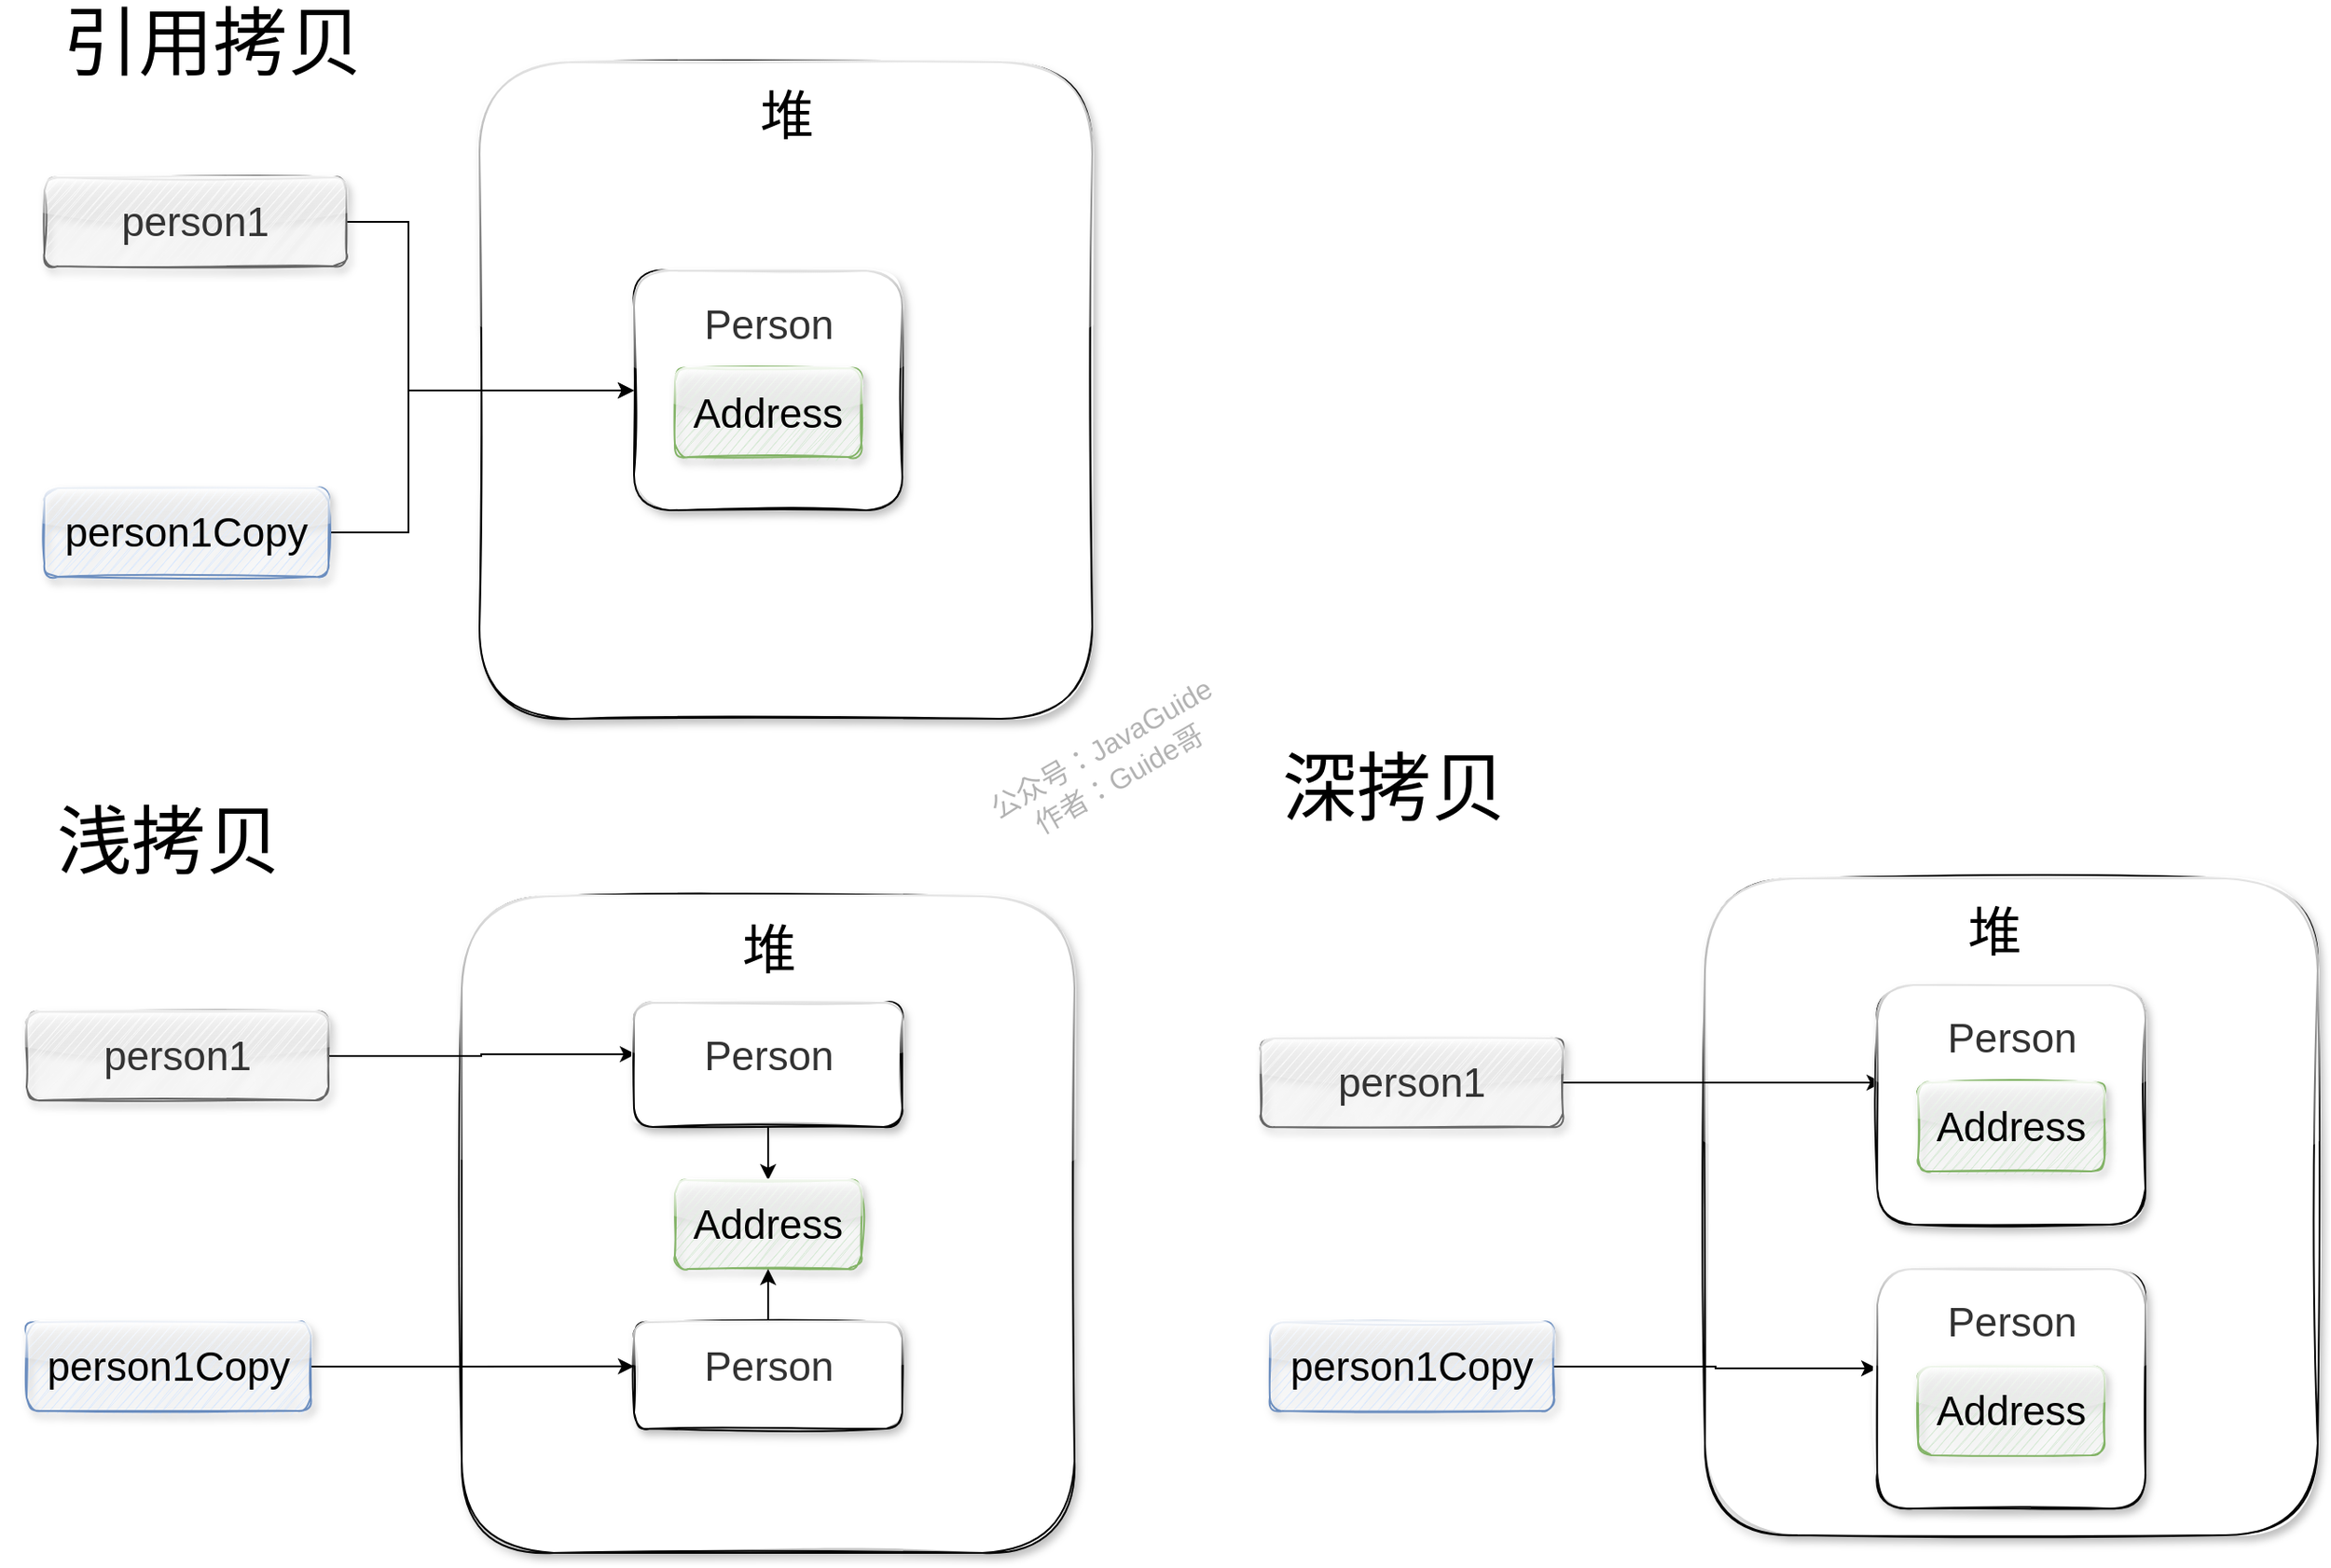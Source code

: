 <mxfile version="13.4.5" type="device"><diagram id="KJUpccsywgqX94dHTPwA" name="Page-1"><mxGraphModel dx="1106" dy="2166" grid="1" gridSize="10" guides="1" tooltips="1" connect="1" arrows="1" fold="1" page="1" pageScale="1" pageWidth="827" pageHeight="1169" math="0" shadow="0"><root><mxCell id="0"/><mxCell id="1" parent="0"/><mxCell id="whQnjbekp2vgml7uDTTP-35" value="" style="rounded=1;whiteSpace=wrap;html=1;glass=1;shadow=1;sketch=1;" parent="1" vertex="1"><mxGeometry x="1000" y="260" width="345" height="370" as="geometry"/></mxCell><mxCell id="whQnjbekp2vgml7uDTTP-47" style="edgeStyle=orthogonalEdgeStyle;rounded=0;orthogonalLoop=1;jettySize=auto;html=1;entryX=0;entryY=0.415;entryDx=0;entryDy=0;entryPerimeter=0;" parent="1" source="whQnjbekp2vgml7uDTTP-37" target="whQnjbekp2vgml7uDTTP-44" edge="1"><mxGeometry relative="1" as="geometry"/></mxCell><mxCell id="whQnjbekp2vgml7uDTTP-37" value="&lt;font style=&quot;font-size: 23px&quot;&gt;person1Copy&lt;/font&gt;" style="rounded=1;whiteSpace=wrap;html=1;glass=1;shadow=1;sketch=1;fillColor=#dae8fc;strokeColor=#6c8ebf;" parent="1" vertex="1"><mxGeometry x="755" y="510" width="160" height="50" as="geometry"/></mxCell><mxCell id="whQnjbekp2vgml7uDTTP-48" style="edgeStyle=orthogonalEdgeStyle;rounded=0;orthogonalLoop=1;jettySize=auto;html=1;entryX=0.02;entryY=0.407;entryDx=0;entryDy=0;entryPerimeter=0;" parent="1" source="whQnjbekp2vgml7uDTTP-39" target="whQnjbekp2vgml7uDTTP-41" edge="1"><mxGeometry relative="1" as="geometry"/></mxCell><mxCell id="whQnjbekp2vgml7uDTTP-39" value="&lt;font style=&quot;font-size: 23px&quot;&gt;person1&lt;/font&gt;" style="rounded=1;whiteSpace=wrap;html=1;glass=1;shadow=1;sketch=1;fillColor=#f5f5f5;strokeColor=#666666;fontColor=#333333;" parent="1" vertex="1"><mxGeometry x="750" y="350" width="170" height="50" as="geometry"/></mxCell><mxCell id="whQnjbekp2vgml7uDTTP-41" value="" style="rounded=1;whiteSpace=wrap;html=1;glass=1;shadow=1;sketch=1;" parent="1" vertex="1"><mxGeometry x="1097" y="320" width="151" height="135" as="geometry"/></mxCell><mxCell id="whQnjbekp2vgml7uDTTP-42" value="&lt;font style=&quot;font-size: 23px&quot;&gt;Address&lt;/font&gt;" style="rounded=1;whiteSpace=wrap;html=1;glass=1;shadow=1;sketch=1;fillColor=#d5e8d4;strokeColor=#82b366;" parent="1" vertex="1"><mxGeometry x="1120" y="375" width="105" height="50" as="geometry"/></mxCell><mxCell id="whQnjbekp2vgml7uDTTP-43" value="&lt;font color=&quot;#333333&quot;&gt;&lt;span style=&quot;font-size: 23px&quot;&gt;Person&lt;/span&gt;&lt;/font&gt;" style="text;html=1;strokeColor=none;fillColor=none;align=center;verticalAlign=middle;whiteSpace=wrap;rounded=0;" parent="1" vertex="1"><mxGeometry x="1152.5" y="340" width="40" height="20" as="geometry"/></mxCell><mxCell id="whQnjbekp2vgml7uDTTP-44" value="" style="rounded=1;whiteSpace=wrap;html=1;glass=1;shadow=1;sketch=1;" parent="1" vertex="1"><mxGeometry x="1097" y="480" width="151" height="135" as="geometry"/></mxCell><mxCell id="whQnjbekp2vgml7uDTTP-45" value="&lt;font style=&quot;font-size: 23px&quot;&gt;Address&lt;/font&gt;" style="rounded=1;whiteSpace=wrap;html=1;glass=1;shadow=1;sketch=1;fillColor=#d5e8d4;strokeColor=#82b366;" parent="1" vertex="1"><mxGeometry x="1120" y="535" width="105" height="50" as="geometry"/></mxCell><mxCell id="whQnjbekp2vgml7uDTTP-46" value="&lt;font color=&quot;#333333&quot;&gt;&lt;span style=&quot;font-size: 23px&quot;&gt;Person&lt;/span&gt;&lt;/font&gt;" style="text;html=1;strokeColor=none;fillColor=none;align=center;verticalAlign=middle;whiteSpace=wrap;rounded=0;" parent="1" vertex="1"><mxGeometry x="1152.5" y="500" width="40" height="20" as="geometry"/></mxCell><mxCell id="whQnjbekp2vgml7uDTTP-49" value="" style="rounded=1;whiteSpace=wrap;html=1;glass=1;shadow=1;sketch=1;" parent="1" vertex="1"><mxGeometry x="300" y="270" width="345" height="370" as="geometry"/></mxCell><mxCell id="whQnjbekp2vgml7uDTTP-50" style="edgeStyle=orthogonalEdgeStyle;rounded=0;orthogonalLoop=1;jettySize=auto;html=1;entryX=0;entryY=0.415;entryDx=0;entryDy=0;entryPerimeter=0;" parent="1" source="whQnjbekp2vgml7uDTTP-51" target="whQnjbekp2vgml7uDTTP-58" edge="1"><mxGeometry relative="1" as="geometry"/></mxCell><mxCell id="whQnjbekp2vgml7uDTTP-51" value="&lt;font style=&quot;font-size: 23px&quot;&gt;person1Copy&lt;/font&gt;" style="rounded=1;whiteSpace=wrap;html=1;glass=1;shadow=1;sketch=1;fillColor=#dae8fc;strokeColor=#6c8ebf;" parent="1" vertex="1"><mxGeometry x="55" y="510" width="160" height="50" as="geometry"/></mxCell><mxCell id="whQnjbekp2vgml7uDTTP-61" style="edgeStyle=orthogonalEdgeStyle;rounded=0;orthogonalLoop=1;jettySize=auto;html=1;entryX=0.007;entryY=0.414;entryDx=0;entryDy=0;entryPerimeter=0;" parent="1" source="whQnjbekp2vgml7uDTTP-53" target="whQnjbekp2vgml7uDTTP-55" edge="1"><mxGeometry relative="1" as="geometry"/></mxCell><mxCell id="whQnjbekp2vgml7uDTTP-53" value="&lt;font style=&quot;font-size: 23px&quot;&gt;person1&lt;/font&gt;" style="rounded=1;whiteSpace=wrap;html=1;glass=1;shadow=1;sketch=1;fillColor=#f5f5f5;strokeColor=#666666;fontColor=#333333;" parent="1" vertex="1"><mxGeometry x="55" y="335" width="170" height="50" as="geometry"/></mxCell><mxCell id="whQnjbekp2vgml7uDTTP-54" value="&lt;font style=&quot;font-size: 30px&quot;&gt;堆&lt;/font&gt;" style="text;html=1;strokeColor=none;fillColor=none;align=center;verticalAlign=middle;whiteSpace=wrap;rounded=0;opacity=40;fontSize=19;" parent="1" vertex="1"><mxGeometry x="452.5" y="290" width="40" height="20" as="geometry"/></mxCell><mxCell id="whQnjbekp2vgml7uDTTP-64" style="edgeStyle=orthogonalEdgeStyle;rounded=0;orthogonalLoop=1;jettySize=auto;html=1;" parent="1" source="whQnjbekp2vgml7uDTTP-55" target="whQnjbekp2vgml7uDTTP-56" edge="1"><mxGeometry relative="1" as="geometry"/></mxCell><mxCell id="whQnjbekp2vgml7uDTTP-55" value="" style="rounded=1;whiteSpace=wrap;html=1;glass=1;shadow=1;sketch=1;" parent="1" vertex="1"><mxGeometry x="397" y="330" width="151" height="70" as="geometry"/></mxCell><mxCell id="whQnjbekp2vgml7uDTTP-56" value="&lt;font style=&quot;font-size: 23px&quot;&gt;Address&lt;/font&gt;" style="rounded=1;whiteSpace=wrap;html=1;glass=1;shadow=1;sketch=1;fillColor=#d5e8d4;strokeColor=#82b366;" parent="1" vertex="1"><mxGeometry x="420" y="430" width="105" height="50" as="geometry"/></mxCell><mxCell id="whQnjbekp2vgml7uDTTP-57" value="&lt;font color=&quot;#333333&quot;&gt;&lt;span style=&quot;font-size: 23px&quot;&gt;Person&lt;/span&gt;&lt;/font&gt;" style="text;html=1;strokeColor=none;fillColor=none;align=center;verticalAlign=middle;whiteSpace=wrap;rounded=0;" parent="1" vertex="1"><mxGeometry x="452.5" y="350" width="40" height="20" as="geometry"/></mxCell><mxCell id="whQnjbekp2vgml7uDTTP-65" style="edgeStyle=orthogonalEdgeStyle;rounded=0;orthogonalLoop=1;jettySize=auto;html=1;entryX=0.5;entryY=1;entryDx=0;entryDy=0;" parent="1" source="whQnjbekp2vgml7uDTTP-58" target="whQnjbekp2vgml7uDTTP-56" edge="1"><mxGeometry relative="1" as="geometry"/></mxCell><mxCell id="whQnjbekp2vgml7uDTTP-58" value="" style="rounded=1;whiteSpace=wrap;html=1;glass=1;shadow=1;sketch=1;" parent="1" vertex="1"><mxGeometry x="397" y="510" width="151" height="60" as="geometry"/></mxCell><mxCell id="whQnjbekp2vgml7uDTTP-60" value="&lt;font color=&quot;#333333&quot;&gt;&lt;span style=&quot;font-size: 23px&quot;&gt;Person&lt;/span&gt;&lt;/font&gt;" style="text;html=1;strokeColor=none;fillColor=none;align=center;verticalAlign=middle;whiteSpace=wrap;rounded=0;" parent="1" vertex="1"><mxGeometry x="452.5" y="525" width="40" height="20" as="geometry"/></mxCell><mxCell id="whQnjbekp2vgml7uDTTP-66" value="浅拷贝" style="text;html=1;strokeColor=none;fillColor=none;align=center;verticalAlign=middle;whiteSpace=wrap;rounded=0;fontSize=42;" parent="1" vertex="1"><mxGeometry x="50" y="230" width="170" height="20" as="geometry"/></mxCell><mxCell id="whQnjbekp2vgml7uDTTP-67" value="深拷贝" style="text;html=1;strokeColor=none;fillColor=none;align=center;verticalAlign=middle;whiteSpace=wrap;rounded=0;fontSize=42;" parent="1" vertex="1"><mxGeometry x="740" y="200" width="170" height="20" as="geometry"/></mxCell><mxCell id="whQnjbekp2vgml7uDTTP-68" value="&lt;font style=&quot;font-size: 30px&quot;&gt;堆&lt;/font&gt;" style="text;html=1;strokeColor=none;fillColor=none;align=center;verticalAlign=middle;whiteSpace=wrap;rounded=0;opacity=40;fontSize=19;" parent="1" vertex="1"><mxGeometry x="1142.5" y="280" width="40" height="20" as="geometry"/></mxCell><mxCell id="bZhuFArkW2LyaiNgwJ1O-1" value="引用拷贝" style="text;html=1;strokeColor=none;fillColor=none;align=center;verticalAlign=middle;whiteSpace=wrap;rounded=0;fontSize=42;" parent="1" vertex="1"><mxGeometry x="40" y="-220" width="240" height="20" as="geometry"/></mxCell><mxCell id="bZhuFArkW2LyaiNgwJ1O-2" value="" style="rounded=1;whiteSpace=wrap;html=1;glass=1;shadow=1;sketch=1;" parent="1" vertex="1"><mxGeometry x="310" y="-200" width="345" height="370" as="geometry"/></mxCell><mxCell id="bZhuFArkW2LyaiNgwJ1O-22" style="edgeStyle=orthogonalEdgeStyle;rounded=0;orthogonalLoop=1;jettySize=auto;html=1;entryX=0;entryY=0.5;entryDx=0;entryDy=0;" parent="1" source="bZhuFArkW2LyaiNgwJ1O-4" target="bZhuFArkW2LyaiNgwJ1O-17" edge="1"><mxGeometry relative="1" as="geometry"><Array as="points"><mxPoint x="270" y="65"/><mxPoint x="270" y="-15"/></Array></mxGeometry></mxCell><mxCell id="bZhuFArkW2LyaiNgwJ1O-4" value="&lt;font style=&quot;font-size: 23px&quot;&gt;person1Copy&lt;/font&gt;" style="rounded=1;whiteSpace=wrap;html=1;glass=1;shadow=1;sketch=1;fillColor=#dae8fc;strokeColor=#6c8ebf;" parent="1" vertex="1"><mxGeometry x="65" y="40" width="160" height="50" as="geometry"/></mxCell><mxCell id="bZhuFArkW2LyaiNgwJ1O-20" style="edgeStyle=orthogonalEdgeStyle;rounded=0;orthogonalLoop=1;jettySize=auto;html=1;entryX=0;entryY=0.5;entryDx=0;entryDy=0;" parent="1" source="bZhuFArkW2LyaiNgwJ1O-6" target="bZhuFArkW2LyaiNgwJ1O-17" edge="1"><mxGeometry relative="1" as="geometry"><Array as="points"><mxPoint x="270" y="-110"/><mxPoint x="270" y="-15"/></Array></mxGeometry></mxCell><mxCell id="bZhuFArkW2LyaiNgwJ1O-6" value="&lt;font style=&quot;font-size: 23px&quot;&gt;person1&lt;/font&gt;" style="rounded=1;whiteSpace=wrap;html=1;glass=1;shadow=1;sketch=1;fillColor=#f5f5f5;strokeColor=#666666;fontColor=#333333;" parent="1" vertex="1"><mxGeometry x="65" y="-135" width="170" height="50" as="geometry"/></mxCell><mxCell id="bZhuFArkW2LyaiNgwJ1O-7" value="&lt;font style=&quot;font-size: 30px&quot;&gt;堆&lt;/font&gt;" style="text;html=1;strokeColor=none;fillColor=none;align=center;verticalAlign=middle;whiteSpace=wrap;rounded=0;opacity=40;fontSize=19;" parent="1" vertex="1"><mxGeometry x="462.5" y="-180" width="40" height="20" as="geometry"/></mxCell><mxCell id="bZhuFArkW2LyaiNgwJ1O-17" value="" style="rounded=1;whiteSpace=wrap;html=1;glass=1;shadow=1;sketch=1;" parent="1" vertex="1"><mxGeometry x="397" y="-82.5" width="151" height="135" as="geometry"/></mxCell><mxCell id="bZhuFArkW2LyaiNgwJ1O-18" value="&lt;font style=&quot;font-size: 23px&quot;&gt;Address&lt;/font&gt;" style="rounded=1;whiteSpace=wrap;html=1;glass=1;shadow=1;sketch=1;fillColor=#d5e8d4;strokeColor=#82b366;" parent="1" vertex="1"><mxGeometry x="420" y="-27.5" width="105" height="50" as="geometry"/></mxCell><mxCell id="bZhuFArkW2LyaiNgwJ1O-19" value="&lt;font color=&quot;#333333&quot;&gt;&lt;span style=&quot;font-size: 23px&quot;&gt;Person&lt;/span&gt;&lt;/font&gt;" style="text;html=1;strokeColor=none;fillColor=none;align=center;verticalAlign=middle;whiteSpace=wrap;rounded=0;" parent="1" vertex="1"><mxGeometry x="452.5" y="-62.5" width="40" height="20" as="geometry"/></mxCell><mxCell id="doOnsRUle6_nCFIUPUcG-1" value="公众号：JavaGuide&lt;br style=&quot;font-size: 16px;&quot;&gt;作者：Guide哥" style="text;html=1;strokeColor=none;fillColor=none;align=center;verticalAlign=middle;whiteSpace=wrap;rounded=0;labelBackgroundColor=none;fontSize=16;fontColor=#B3B3B3;rotation=-30;sketch=1;" vertex="1" parent="1"><mxGeometry x="575" y="190" width="180" height="10" as="geometry"/></mxCell></root></mxGraphModel></diagram></mxfile>